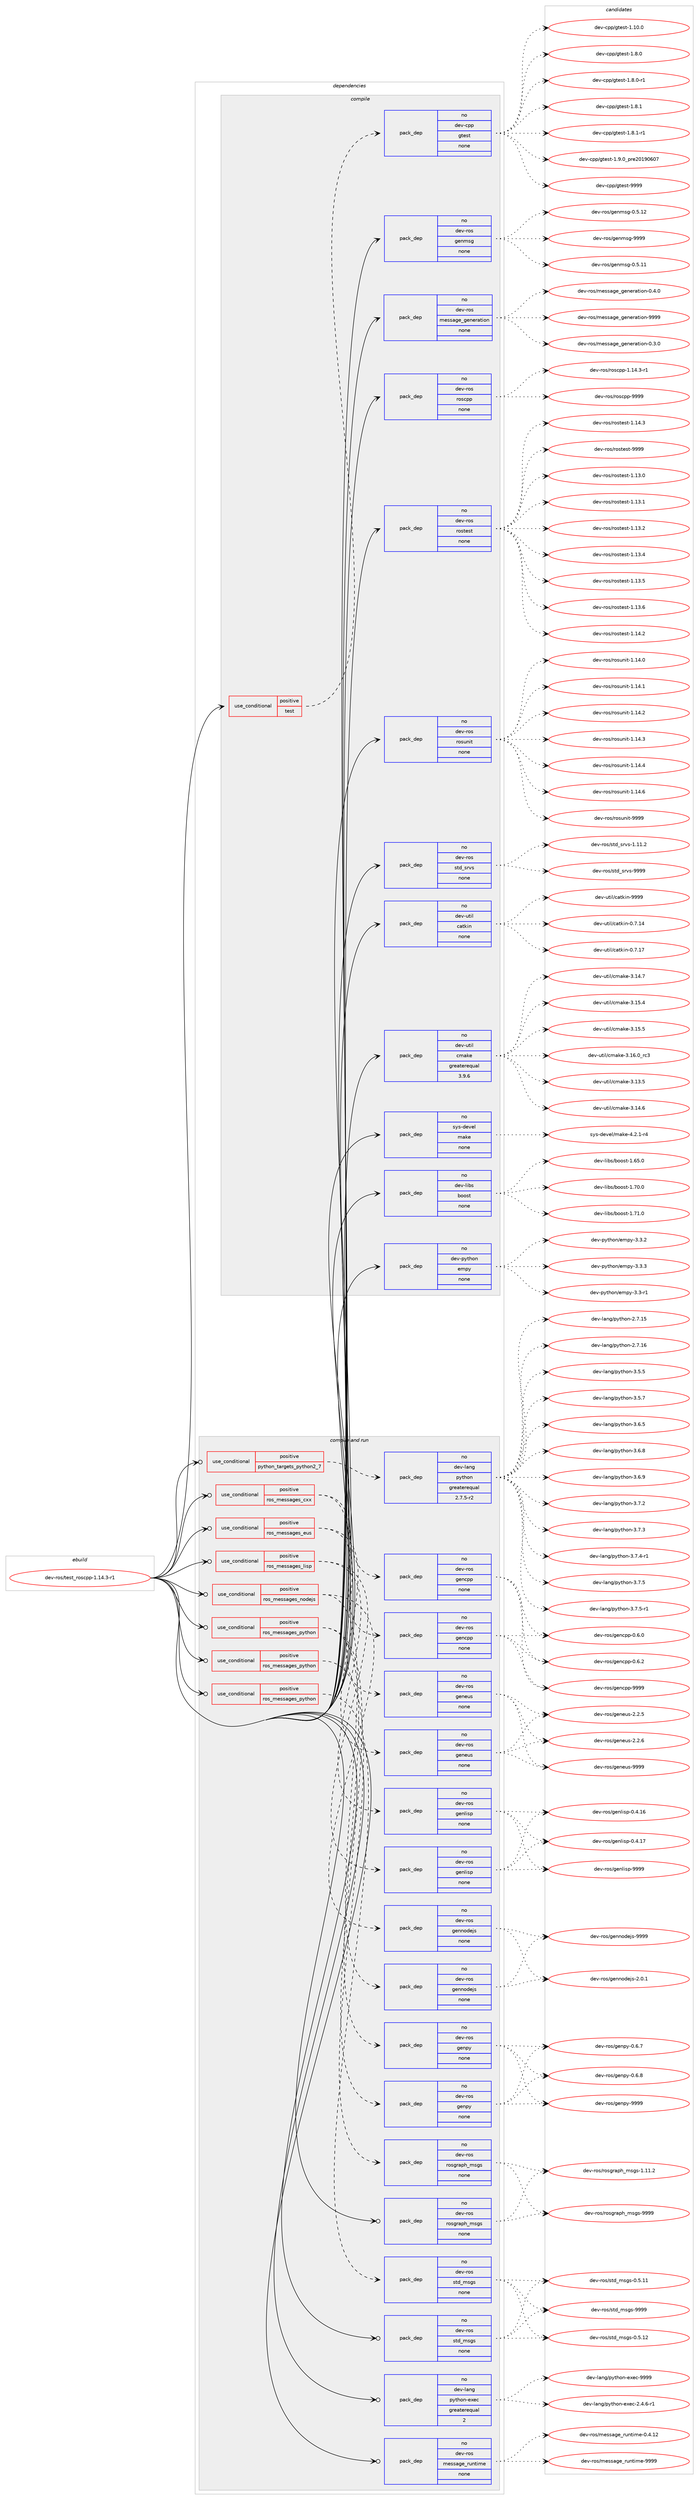 digraph prolog {

# *************
# Graph options
# *************

newrank=true;
concentrate=true;
compound=true;
graph [rankdir=LR,fontname=Helvetica,fontsize=10,ranksep=1.5];#, ranksep=2.5, nodesep=0.2];
edge  [arrowhead=vee];
node  [fontname=Helvetica,fontsize=10];

# **********
# The ebuild
# **********

subgraph cluster_leftcol {
color=gray;
rank=same;
label=<<i>ebuild</i>>;
id [label="dev-ros/test_roscpp-1.14.3-r1", color=red, width=4, href="../dev-ros/test_roscpp-1.14.3-r1.svg"];
}

# ****************
# The dependencies
# ****************

subgraph cluster_midcol {
color=gray;
label=<<i>dependencies</i>>;
subgraph cluster_compile {
fillcolor="#eeeeee";
style=filled;
label=<<i>compile</i>>;
subgraph cond155740 {
dependency668735 [label=<<TABLE BORDER="0" CELLBORDER="1" CELLSPACING="0" CELLPADDING="4"><TR><TD ROWSPAN="3" CELLPADDING="10">use_conditional</TD></TR><TR><TD>positive</TD></TR><TR><TD>test</TD></TR></TABLE>>, shape=none, color=red];
subgraph pack501089 {
dependency668736 [label=<<TABLE BORDER="0" CELLBORDER="1" CELLSPACING="0" CELLPADDING="4" WIDTH="220"><TR><TD ROWSPAN="6" CELLPADDING="30">pack_dep</TD></TR><TR><TD WIDTH="110">no</TD></TR><TR><TD>dev-cpp</TD></TR><TR><TD>gtest</TD></TR><TR><TD>none</TD></TR><TR><TD></TD></TR></TABLE>>, shape=none, color=blue];
}
dependency668735:e -> dependency668736:w [weight=20,style="dashed",arrowhead="vee"];
}
id:e -> dependency668735:w [weight=20,style="solid",arrowhead="vee"];
subgraph pack501090 {
dependency668737 [label=<<TABLE BORDER="0" CELLBORDER="1" CELLSPACING="0" CELLPADDING="4" WIDTH="220"><TR><TD ROWSPAN="6" CELLPADDING="30">pack_dep</TD></TR><TR><TD WIDTH="110">no</TD></TR><TR><TD>dev-libs</TD></TR><TR><TD>boost</TD></TR><TR><TD>none</TD></TR><TR><TD></TD></TR></TABLE>>, shape=none, color=blue];
}
id:e -> dependency668737:w [weight=20,style="solid",arrowhead="vee"];
subgraph pack501091 {
dependency668738 [label=<<TABLE BORDER="0" CELLBORDER="1" CELLSPACING="0" CELLPADDING="4" WIDTH="220"><TR><TD ROWSPAN="6" CELLPADDING="30">pack_dep</TD></TR><TR><TD WIDTH="110">no</TD></TR><TR><TD>dev-python</TD></TR><TR><TD>empy</TD></TR><TR><TD>none</TD></TR><TR><TD></TD></TR></TABLE>>, shape=none, color=blue];
}
id:e -> dependency668738:w [weight=20,style="solid",arrowhead="vee"];
subgraph pack501092 {
dependency668739 [label=<<TABLE BORDER="0" CELLBORDER="1" CELLSPACING="0" CELLPADDING="4" WIDTH="220"><TR><TD ROWSPAN="6" CELLPADDING="30">pack_dep</TD></TR><TR><TD WIDTH="110">no</TD></TR><TR><TD>dev-ros</TD></TR><TR><TD>genmsg</TD></TR><TR><TD>none</TD></TR><TR><TD></TD></TR></TABLE>>, shape=none, color=blue];
}
id:e -> dependency668739:w [weight=20,style="solid",arrowhead="vee"];
subgraph pack501093 {
dependency668740 [label=<<TABLE BORDER="0" CELLBORDER="1" CELLSPACING="0" CELLPADDING="4" WIDTH="220"><TR><TD ROWSPAN="6" CELLPADDING="30">pack_dep</TD></TR><TR><TD WIDTH="110">no</TD></TR><TR><TD>dev-ros</TD></TR><TR><TD>message_generation</TD></TR><TR><TD>none</TD></TR><TR><TD></TD></TR></TABLE>>, shape=none, color=blue];
}
id:e -> dependency668740:w [weight=20,style="solid",arrowhead="vee"];
subgraph pack501094 {
dependency668741 [label=<<TABLE BORDER="0" CELLBORDER="1" CELLSPACING="0" CELLPADDING="4" WIDTH="220"><TR><TD ROWSPAN="6" CELLPADDING="30">pack_dep</TD></TR><TR><TD WIDTH="110">no</TD></TR><TR><TD>dev-ros</TD></TR><TR><TD>roscpp</TD></TR><TR><TD>none</TD></TR><TR><TD></TD></TR></TABLE>>, shape=none, color=blue];
}
id:e -> dependency668741:w [weight=20,style="solid",arrowhead="vee"];
subgraph pack501095 {
dependency668742 [label=<<TABLE BORDER="0" CELLBORDER="1" CELLSPACING="0" CELLPADDING="4" WIDTH="220"><TR><TD ROWSPAN="6" CELLPADDING="30">pack_dep</TD></TR><TR><TD WIDTH="110">no</TD></TR><TR><TD>dev-ros</TD></TR><TR><TD>rostest</TD></TR><TR><TD>none</TD></TR><TR><TD></TD></TR></TABLE>>, shape=none, color=blue];
}
id:e -> dependency668742:w [weight=20,style="solid",arrowhead="vee"];
subgraph pack501096 {
dependency668743 [label=<<TABLE BORDER="0" CELLBORDER="1" CELLSPACING="0" CELLPADDING="4" WIDTH="220"><TR><TD ROWSPAN="6" CELLPADDING="30">pack_dep</TD></TR><TR><TD WIDTH="110">no</TD></TR><TR><TD>dev-ros</TD></TR><TR><TD>rosunit</TD></TR><TR><TD>none</TD></TR><TR><TD></TD></TR></TABLE>>, shape=none, color=blue];
}
id:e -> dependency668743:w [weight=20,style="solid",arrowhead="vee"];
subgraph pack501097 {
dependency668744 [label=<<TABLE BORDER="0" CELLBORDER="1" CELLSPACING="0" CELLPADDING="4" WIDTH="220"><TR><TD ROWSPAN="6" CELLPADDING="30">pack_dep</TD></TR><TR><TD WIDTH="110">no</TD></TR><TR><TD>dev-ros</TD></TR><TR><TD>std_srvs</TD></TR><TR><TD>none</TD></TR><TR><TD></TD></TR></TABLE>>, shape=none, color=blue];
}
id:e -> dependency668744:w [weight=20,style="solid",arrowhead="vee"];
subgraph pack501098 {
dependency668745 [label=<<TABLE BORDER="0" CELLBORDER="1" CELLSPACING="0" CELLPADDING="4" WIDTH="220"><TR><TD ROWSPAN="6" CELLPADDING="30">pack_dep</TD></TR><TR><TD WIDTH="110">no</TD></TR><TR><TD>dev-util</TD></TR><TR><TD>catkin</TD></TR><TR><TD>none</TD></TR><TR><TD></TD></TR></TABLE>>, shape=none, color=blue];
}
id:e -> dependency668745:w [weight=20,style="solid",arrowhead="vee"];
subgraph pack501099 {
dependency668746 [label=<<TABLE BORDER="0" CELLBORDER="1" CELLSPACING="0" CELLPADDING="4" WIDTH="220"><TR><TD ROWSPAN="6" CELLPADDING="30">pack_dep</TD></TR><TR><TD WIDTH="110">no</TD></TR><TR><TD>dev-util</TD></TR><TR><TD>cmake</TD></TR><TR><TD>greaterequal</TD></TR><TR><TD>3.9.6</TD></TR></TABLE>>, shape=none, color=blue];
}
id:e -> dependency668746:w [weight=20,style="solid",arrowhead="vee"];
subgraph pack501100 {
dependency668747 [label=<<TABLE BORDER="0" CELLBORDER="1" CELLSPACING="0" CELLPADDING="4" WIDTH="220"><TR><TD ROWSPAN="6" CELLPADDING="30">pack_dep</TD></TR><TR><TD WIDTH="110">no</TD></TR><TR><TD>sys-devel</TD></TR><TR><TD>make</TD></TR><TR><TD>none</TD></TR><TR><TD></TD></TR></TABLE>>, shape=none, color=blue];
}
id:e -> dependency668747:w [weight=20,style="solid",arrowhead="vee"];
}
subgraph cluster_compileandrun {
fillcolor="#eeeeee";
style=filled;
label=<<i>compile and run</i>>;
subgraph cond155741 {
dependency668748 [label=<<TABLE BORDER="0" CELLBORDER="1" CELLSPACING="0" CELLPADDING="4"><TR><TD ROWSPAN="3" CELLPADDING="10">use_conditional</TD></TR><TR><TD>positive</TD></TR><TR><TD>python_targets_python2_7</TD></TR></TABLE>>, shape=none, color=red];
subgraph pack501101 {
dependency668749 [label=<<TABLE BORDER="0" CELLBORDER="1" CELLSPACING="0" CELLPADDING="4" WIDTH="220"><TR><TD ROWSPAN="6" CELLPADDING="30">pack_dep</TD></TR><TR><TD WIDTH="110">no</TD></TR><TR><TD>dev-lang</TD></TR><TR><TD>python</TD></TR><TR><TD>greaterequal</TD></TR><TR><TD>2.7.5-r2</TD></TR></TABLE>>, shape=none, color=blue];
}
dependency668748:e -> dependency668749:w [weight=20,style="dashed",arrowhead="vee"];
}
id:e -> dependency668748:w [weight=20,style="solid",arrowhead="odotvee"];
subgraph cond155742 {
dependency668750 [label=<<TABLE BORDER="0" CELLBORDER="1" CELLSPACING="0" CELLPADDING="4"><TR><TD ROWSPAN="3" CELLPADDING="10">use_conditional</TD></TR><TR><TD>positive</TD></TR><TR><TD>ros_messages_cxx</TD></TR></TABLE>>, shape=none, color=red];
subgraph pack501102 {
dependency668751 [label=<<TABLE BORDER="0" CELLBORDER="1" CELLSPACING="0" CELLPADDING="4" WIDTH="220"><TR><TD ROWSPAN="6" CELLPADDING="30">pack_dep</TD></TR><TR><TD WIDTH="110">no</TD></TR><TR><TD>dev-ros</TD></TR><TR><TD>gencpp</TD></TR><TR><TD>none</TD></TR><TR><TD></TD></TR></TABLE>>, shape=none, color=blue];
}
dependency668750:e -> dependency668751:w [weight=20,style="dashed",arrowhead="vee"];
subgraph pack501103 {
dependency668752 [label=<<TABLE BORDER="0" CELLBORDER="1" CELLSPACING="0" CELLPADDING="4" WIDTH="220"><TR><TD ROWSPAN="6" CELLPADDING="30">pack_dep</TD></TR><TR><TD WIDTH="110">no</TD></TR><TR><TD>dev-ros</TD></TR><TR><TD>gencpp</TD></TR><TR><TD>none</TD></TR><TR><TD></TD></TR></TABLE>>, shape=none, color=blue];
}
dependency668750:e -> dependency668752:w [weight=20,style="dashed",arrowhead="vee"];
}
id:e -> dependency668750:w [weight=20,style="solid",arrowhead="odotvee"];
subgraph cond155743 {
dependency668753 [label=<<TABLE BORDER="0" CELLBORDER="1" CELLSPACING="0" CELLPADDING="4"><TR><TD ROWSPAN="3" CELLPADDING="10">use_conditional</TD></TR><TR><TD>positive</TD></TR><TR><TD>ros_messages_eus</TD></TR></TABLE>>, shape=none, color=red];
subgraph pack501104 {
dependency668754 [label=<<TABLE BORDER="0" CELLBORDER="1" CELLSPACING="0" CELLPADDING="4" WIDTH="220"><TR><TD ROWSPAN="6" CELLPADDING="30">pack_dep</TD></TR><TR><TD WIDTH="110">no</TD></TR><TR><TD>dev-ros</TD></TR><TR><TD>geneus</TD></TR><TR><TD>none</TD></TR><TR><TD></TD></TR></TABLE>>, shape=none, color=blue];
}
dependency668753:e -> dependency668754:w [weight=20,style="dashed",arrowhead="vee"];
subgraph pack501105 {
dependency668755 [label=<<TABLE BORDER="0" CELLBORDER="1" CELLSPACING="0" CELLPADDING="4" WIDTH="220"><TR><TD ROWSPAN="6" CELLPADDING="30">pack_dep</TD></TR><TR><TD WIDTH="110">no</TD></TR><TR><TD>dev-ros</TD></TR><TR><TD>geneus</TD></TR><TR><TD>none</TD></TR><TR><TD></TD></TR></TABLE>>, shape=none, color=blue];
}
dependency668753:e -> dependency668755:w [weight=20,style="dashed",arrowhead="vee"];
}
id:e -> dependency668753:w [weight=20,style="solid",arrowhead="odotvee"];
subgraph cond155744 {
dependency668756 [label=<<TABLE BORDER="0" CELLBORDER="1" CELLSPACING="0" CELLPADDING="4"><TR><TD ROWSPAN="3" CELLPADDING="10">use_conditional</TD></TR><TR><TD>positive</TD></TR><TR><TD>ros_messages_lisp</TD></TR></TABLE>>, shape=none, color=red];
subgraph pack501106 {
dependency668757 [label=<<TABLE BORDER="0" CELLBORDER="1" CELLSPACING="0" CELLPADDING="4" WIDTH="220"><TR><TD ROWSPAN="6" CELLPADDING="30">pack_dep</TD></TR><TR><TD WIDTH="110">no</TD></TR><TR><TD>dev-ros</TD></TR><TR><TD>genlisp</TD></TR><TR><TD>none</TD></TR><TR><TD></TD></TR></TABLE>>, shape=none, color=blue];
}
dependency668756:e -> dependency668757:w [weight=20,style="dashed",arrowhead="vee"];
subgraph pack501107 {
dependency668758 [label=<<TABLE BORDER="0" CELLBORDER="1" CELLSPACING="0" CELLPADDING="4" WIDTH="220"><TR><TD ROWSPAN="6" CELLPADDING="30">pack_dep</TD></TR><TR><TD WIDTH="110">no</TD></TR><TR><TD>dev-ros</TD></TR><TR><TD>genlisp</TD></TR><TR><TD>none</TD></TR><TR><TD></TD></TR></TABLE>>, shape=none, color=blue];
}
dependency668756:e -> dependency668758:w [weight=20,style="dashed",arrowhead="vee"];
}
id:e -> dependency668756:w [weight=20,style="solid",arrowhead="odotvee"];
subgraph cond155745 {
dependency668759 [label=<<TABLE BORDER="0" CELLBORDER="1" CELLSPACING="0" CELLPADDING="4"><TR><TD ROWSPAN="3" CELLPADDING="10">use_conditional</TD></TR><TR><TD>positive</TD></TR><TR><TD>ros_messages_nodejs</TD></TR></TABLE>>, shape=none, color=red];
subgraph pack501108 {
dependency668760 [label=<<TABLE BORDER="0" CELLBORDER="1" CELLSPACING="0" CELLPADDING="4" WIDTH="220"><TR><TD ROWSPAN="6" CELLPADDING="30">pack_dep</TD></TR><TR><TD WIDTH="110">no</TD></TR><TR><TD>dev-ros</TD></TR><TR><TD>gennodejs</TD></TR><TR><TD>none</TD></TR><TR><TD></TD></TR></TABLE>>, shape=none, color=blue];
}
dependency668759:e -> dependency668760:w [weight=20,style="dashed",arrowhead="vee"];
subgraph pack501109 {
dependency668761 [label=<<TABLE BORDER="0" CELLBORDER="1" CELLSPACING="0" CELLPADDING="4" WIDTH="220"><TR><TD ROWSPAN="6" CELLPADDING="30">pack_dep</TD></TR><TR><TD WIDTH="110">no</TD></TR><TR><TD>dev-ros</TD></TR><TR><TD>gennodejs</TD></TR><TR><TD>none</TD></TR><TR><TD></TD></TR></TABLE>>, shape=none, color=blue];
}
dependency668759:e -> dependency668761:w [weight=20,style="dashed",arrowhead="vee"];
}
id:e -> dependency668759:w [weight=20,style="solid",arrowhead="odotvee"];
subgraph cond155746 {
dependency668762 [label=<<TABLE BORDER="0" CELLBORDER="1" CELLSPACING="0" CELLPADDING="4"><TR><TD ROWSPAN="3" CELLPADDING="10">use_conditional</TD></TR><TR><TD>positive</TD></TR><TR><TD>ros_messages_python</TD></TR></TABLE>>, shape=none, color=red];
subgraph pack501110 {
dependency668763 [label=<<TABLE BORDER="0" CELLBORDER="1" CELLSPACING="0" CELLPADDING="4" WIDTH="220"><TR><TD ROWSPAN="6" CELLPADDING="30">pack_dep</TD></TR><TR><TD WIDTH="110">no</TD></TR><TR><TD>dev-ros</TD></TR><TR><TD>genpy</TD></TR><TR><TD>none</TD></TR><TR><TD></TD></TR></TABLE>>, shape=none, color=blue];
}
dependency668762:e -> dependency668763:w [weight=20,style="dashed",arrowhead="vee"];
subgraph pack501111 {
dependency668764 [label=<<TABLE BORDER="0" CELLBORDER="1" CELLSPACING="0" CELLPADDING="4" WIDTH="220"><TR><TD ROWSPAN="6" CELLPADDING="30">pack_dep</TD></TR><TR><TD WIDTH="110">no</TD></TR><TR><TD>dev-ros</TD></TR><TR><TD>genpy</TD></TR><TR><TD>none</TD></TR><TR><TD></TD></TR></TABLE>>, shape=none, color=blue];
}
dependency668762:e -> dependency668764:w [weight=20,style="dashed",arrowhead="vee"];
}
id:e -> dependency668762:w [weight=20,style="solid",arrowhead="odotvee"];
subgraph cond155747 {
dependency668765 [label=<<TABLE BORDER="0" CELLBORDER="1" CELLSPACING="0" CELLPADDING="4"><TR><TD ROWSPAN="3" CELLPADDING="10">use_conditional</TD></TR><TR><TD>positive</TD></TR><TR><TD>ros_messages_python</TD></TR></TABLE>>, shape=none, color=red];
subgraph pack501112 {
dependency668766 [label=<<TABLE BORDER="0" CELLBORDER="1" CELLSPACING="0" CELLPADDING="4" WIDTH="220"><TR><TD ROWSPAN="6" CELLPADDING="30">pack_dep</TD></TR><TR><TD WIDTH="110">no</TD></TR><TR><TD>dev-ros</TD></TR><TR><TD>rosgraph_msgs</TD></TR><TR><TD>none</TD></TR><TR><TD></TD></TR></TABLE>>, shape=none, color=blue];
}
dependency668765:e -> dependency668766:w [weight=20,style="dashed",arrowhead="vee"];
}
id:e -> dependency668765:w [weight=20,style="solid",arrowhead="odotvee"];
subgraph cond155748 {
dependency668767 [label=<<TABLE BORDER="0" CELLBORDER="1" CELLSPACING="0" CELLPADDING="4"><TR><TD ROWSPAN="3" CELLPADDING="10">use_conditional</TD></TR><TR><TD>positive</TD></TR><TR><TD>ros_messages_python</TD></TR></TABLE>>, shape=none, color=red];
subgraph pack501113 {
dependency668768 [label=<<TABLE BORDER="0" CELLBORDER="1" CELLSPACING="0" CELLPADDING="4" WIDTH="220"><TR><TD ROWSPAN="6" CELLPADDING="30">pack_dep</TD></TR><TR><TD WIDTH="110">no</TD></TR><TR><TD>dev-ros</TD></TR><TR><TD>std_msgs</TD></TR><TR><TD>none</TD></TR><TR><TD></TD></TR></TABLE>>, shape=none, color=blue];
}
dependency668767:e -> dependency668768:w [weight=20,style="dashed",arrowhead="vee"];
}
id:e -> dependency668767:w [weight=20,style="solid",arrowhead="odotvee"];
subgraph pack501114 {
dependency668769 [label=<<TABLE BORDER="0" CELLBORDER="1" CELLSPACING="0" CELLPADDING="4" WIDTH="220"><TR><TD ROWSPAN="6" CELLPADDING="30">pack_dep</TD></TR><TR><TD WIDTH="110">no</TD></TR><TR><TD>dev-lang</TD></TR><TR><TD>python-exec</TD></TR><TR><TD>greaterequal</TD></TR><TR><TD>2</TD></TR></TABLE>>, shape=none, color=blue];
}
id:e -> dependency668769:w [weight=20,style="solid",arrowhead="odotvee"];
subgraph pack501115 {
dependency668770 [label=<<TABLE BORDER="0" CELLBORDER="1" CELLSPACING="0" CELLPADDING="4" WIDTH="220"><TR><TD ROWSPAN="6" CELLPADDING="30">pack_dep</TD></TR><TR><TD WIDTH="110">no</TD></TR><TR><TD>dev-ros</TD></TR><TR><TD>message_runtime</TD></TR><TR><TD>none</TD></TR><TR><TD></TD></TR></TABLE>>, shape=none, color=blue];
}
id:e -> dependency668770:w [weight=20,style="solid",arrowhead="odotvee"];
subgraph pack501116 {
dependency668771 [label=<<TABLE BORDER="0" CELLBORDER="1" CELLSPACING="0" CELLPADDING="4" WIDTH="220"><TR><TD ROWSPAN="6" CELLPADDING="30">pack_dep</TD></TR><TR><TD WIDTH="110">no</TD></TR><TR><TD>dev-ros</TD></TR><TR><TD>rosgraph_msgs</TD></TR><TR><TD>none</TD></TR><TR><TD></TD></TR></TABLE>>, shape=none, color=blue];
}
id:e -> dependency668771:w [weight=20,style="solid",arrowhead="odotvee"];
subgraph pack501117 {
dependency668772 [label=<<TABLE BORDER="0" CELLBORDER="1" CELLSPACING="0" CELLPADDING="4" WIDTH="220"><TR><TD ROWSPAN="6" CELLPADDING="30">pack_dep</TD></TR><TR><TD WIDTH="110">no</TD></TR><TR><TD>dev-ros</TD></TR><TR><TD>std_msgs</TD></TR><TR><TD>none</TD></TR><TR><TD></TD></TR></TABLE>>, shape=none, color=blue];
}
id:e -> dependency668772:w [weight=20,style="solid",arrowhead="odotvee"];
}
subgraph cluster_run {
fillcolor="#eeeeee";
style=filled;
label=<<i>run</i>>;
}
}

# **************
# The candidates
# **************

subgraph cluster_choices {
rank=same;
color=gray;
label=<<i>candidates</i>>;

subgraph choice501089 {
color=black;
nodesep=1;
choice10010111845991121124710311610111511645494649484648 [label="dev-cpp/gtest-1.10.0", color=red, width=4,href="../dev-cpp/gtest-1.10.0.svg"];
choice100101118459911211247103116101115116454946564648 [label="dev-cpp/gtest-1.8.0", color=red, width=4,href="../dev-cpp/gtest-1.8.0.svg"];
choice1001011184599112112471031161011151164549465646484511449 [label="dev-cpp/gtest-1.8.0-r1", color=red, width=4,href="../dev-cpp/gtest-1.8.0-r1.svg"];
choice100101118459911211247103116101115116454946564649 [label="dev-cpp/gtest-1.8.1", color=red, width=4,href="../dev-cpp/gtest-1.8.1.svg"];
choice1001011184599112112471031161011151164549465646494511449 [label="dev-cpp/gtest-1.8.1-r1", color=red, width=4,href="../dev-cpp/gtest-1.8.1-r1.svg"];
choice100101118459911211247103116101115116454946574648951121141015048495748544855 [label="dev-cpp/gtest-1.9.0_pre20190607", color=red, width=4,href="../dev-cpp/gtest-1.9.0_pre20190607.svg"];
choice1001011184599112112471031161011151164557575757 [label="dev-cpp/gtest-9999", color=red, width=4,href="../dev-cpp/gtest-9999.svg"];
dependency668736:e -> choice10010111845991121124710311610111511645494649484648:w [style=dotted,weight="100"];
dependency668736:e -> choice100101118459911211247103116101115116454946564648:w [style=dotted,weight="100"];
dependency668736:e -> choice1001011184599112112471031161011151164549465646484511449:w [style=dotted,weight="100"];
dependency668736:e -> choice100101118459911211247103116101115116454946564649:w [style=dotted,weight="100"];
dependency668736:e -> choice1001011184599112112471031161011151164549465646494511449:w [style=dotted,weight="100"];
dependency668736:e -> choice100101118459911211247103116101115116454946574648951121141015048495748544855:w [style=dotted,weight="100"];
dependency668736:e -> choice1001011184599112112471031161011151164557575757:w [style=dotted,weight="100"];
}
subgraph choice501090 {
color=black;
nodesep=1;
choice1001011184510810598115479811111111511645494654534648 [label="dev-libs/boost-1.65.0", color=red, width=4,href="../dev-libs/boost-1.65.0.svg"];
choice1001011184510810598115479811111111511645494655484648 [label="dev-libs/boost-1.70.0", color=red, width=4,href="../dev-libs/boost-1.70.0.svg"];
choice1001011184510810598115479811111111511645494655494648 [label="dev-libs/boost-1.71.0", color=red, width=4,href="../dev-libs/boost-1.71.0.svg"];
dependency668737:e -> choice1001011184510810598115479811111111511645494654534648:w [style=dotted,weight="100"];
dependency668737:e -> choice1001011184510810598115479811111111511645494655484648:w [style=dotted,weight="100"];
dependency668737:e -> choice1001011184510810598115479811111111511645494655494648:w [style=dotted,weight="100"];
}
subgraph choice501091 {
color=black;
nodesep=1;
choice1001011184511212111610411111047101109112121455146514511449 [label="dev-python/empy-3.3-r1", color=red, width=4,href="../dev-python/empy-3.3-r1.svg"];
choice1001011184511212111610411111047101109112121455146514650 [label="dev-python/empy-3.3.2", color=red, width=4,href="../dev-python/empy-3.3.2.svg"];
choice1001011184511212111610411111047101109112121455146514651 [label="dev-python/empy-3.3.3", color=red, width=4,href="../dev-python/empy-3.3.3.svg"];
dependency668738:e -> choice1001011184511212111610411111047101109112121455146514511449:w [style=dotted,weight="100"];
dependency668738:e -> choice1001011184511212111610411111047101109112121455146514650:w [style=dotted,weight="100"];
dependency668738:e -> choice1001011184511212111610411111047101109112121455146514651:w [style=dotted,weight="100"];
}
subgraph choice501092 {
color=black;
nodesep=1;
choice100101118451141111154710310111010911510345484653464949 [label="dev-ros/genmsg-0.5.11", color=red, width=4,href="../dev-ros/genmsg-0.5.11.svg"];
choice100101118451141111154710310111010911510345484653464950 [label="dev-ros/genmsg-0.5.12", color=red, width=4,href="../dev-ros/genmsg-0.5.12.svg"];
choice10010111845114111115471031011101091151034557575757 [label="dev-ros/genmsg-9999", color=red, width=4,href="../dev-ros/genmsg-9999.svg"];
dependency668739:e -> choice100101118451141111154710310111010911510345484653464949:w [style=dotted,weight="100"];
dependency668739:e -> choice100101118451141111154710310111010911510345484653464950:w [style=dotted,weight="100"];
dependency668739:e -> choice10010111845114111115471031011101091151034557575757:w [style=dotted,weight="100"];
}
subgraph choice501093 {
color=black;
nodesep=1;
choice1001011184511411111547109101115115971031019510310111010111497116105111110454846514648 [label="dev-ros/message_generation-0.3.0", color=red, width=4,href="../dev-ros/message_generation-0.3.0.svg"];
choice1001011184511411111547109101115115971031019510310111010111497116105111110454846524648 [label="dev-ros/message_generation-0.4.0", color=red, width=4,href="../dev-ros/message_generation-0.4.0.svg"];
choice10010111845114111115471091011151159710310195103101110101114971161051111104557575757 [label="dev-ros/message_generation-9999", color=red, width=4,href="../dev-ros/message_generation-9999.svg"];
dependency668740:e -> choice1001011184511411111547109101115115971031019510310111010111497116105111110454846514648:w [style=dotted,weight="100"];
dependency668740:e -> choice1001011184511411111547109101115115971031019510310111010111497116105111110454846524648:w [style=dotted,weight="100"];
dependency668740:e -> choice10010111845114111115471091011151159710310195103101110101114971161051111104557575757:w [style=dotted,weight="100"];
}
subgraph choice501094 {
color=black;
nodesep=1;
choice100101118451141111154711411111599112112454946495246514511449 [label="dev-ros/roscpp-1.14.3-r1", color=red, width=4,href="../dev-ros/roscpp-1.14.3-r1.svg"];
choice1001011184511411111547114111115991121124557575757 [label="dev-ros/roscpp-9999", color=red, width=4,href="../dev-ros/roscpp-9999.svg"];
dependency668741:e -> choice100101118451141111154711411111599112112454946495246514511449:w [style=dotted,weight="100"];
dependency668741:e -> choice1001011184511411111547114111115991121124557575757:w [style=dotted,weight="100"];
}
subgraph choice501095 {
color=black;
nodesep=1;
choice100101118451141111154711411111511610111511645494649514648 [label="dev-ros/rostest-1.13.0", color=red, width=4,href="../dev-ros/rostest-1.13.0.svg"];
choice100101118451141111154711411111511610111511645494649514649 [label="dev-ros/rostest-1.13.1", color=red, width=4,href="../dev-ros/rostest-1.13.1.svg"];
choice100101118451141111154711411111511610111511645494649514650 [label="dev-ros/rostest-1.13.2", color=red, width=4,href="../dev-ros/rostest-1.13.2.svg"];
choice100101118451141111154711411111511610111511645494649514652 [label="dev-ros/rostest-1.13.4", color=red, width=4,href="../dev-ros/rostest-1.13.4.svg"];
choice100101118451141111154711411111511610111511645494649514653 [label="dev-ros/rostest-1.13.5", color=red, width=4,href="../dev-ros/rostest-1.13.5.svg"];
choice100101118451141111154711411111511610111511645494649514654 [label="dev-ros/rostest-1.13.6", color=red, width=4,href="../dev-ros/rostest-1.13.6.svg"];
choice100101118451141111154711411111511610111511645494649524650 [label="dev-ros/rostest-1.14.2", color=red, width=4,href="../dev-ros/rostest-1.14.2.svg"];
choice100101118451141111154711411111511610111511645494649524651 [label="dev-ros/rostest-1.14.3", color=red, width=4,href="../dev-ros/rostest-1.14.3.svg"];
choice10010111845114111115471141111151161011151164557575757 [label="dev-ros/rostest-9999", color=red, width=4,href="../dev-ros/rostest-9999.svg"];
dependency668742:e -> choice100101118451141111154711411111511610111511645494649514648:w [style=dotted,weight="100"];
dependency668742:e -> choice100101118451141111154711411111511610111511645494649514649:w [style=dotted,weight="100"];
dependency668742:e -> choice100101118451141111154711411111511610111511645494649514650:w [style=dotted,weight="100"];
dependency668742:e -> choice100101118451141111154711411111511610111511645494649514652:w [style=dotted,weight="100"];
dependency668742:e -> choice100101118451141111154711411111511610111511645494649514653:w [style=dotted,weight="100"];
dependency668742:e -> choice100101118451141111154711411111511610111511645494649514654:w [style=dotted,weight="100"];
dependency668742:e -> choice100101118451141111154711411111511610111511645494649524650:w [style=dotted,weight="100"];
dependency668742:e -> choice100101118451141111154711411111511610111511645494649524651:w [style=dotted,weight="100"];
dependency668742:e -> choice10010111845114111115471141111151161011151164557575757:w [style=dotted,weight="100"];
}
subgraph choice501096 {
color=black;
nodesep=1;
choice100101118451141111154711411111511711010511645494649524648 [label="dev-ros/rosunit-1.14.0", color=red, width=4,href="../dev-ros/rosunit-1.14.0.svg"];
choice100101118451141111154711411111511711010511645494649524649 [label="dev-ros/rosunit-1.14.1", color=red, width=4,href="../dev-ros/rosunit-1.14.1.svg"];
choice100101118451141111154711411111511711010511645494649524650 [label="dev-ros/rosunit-1.14.2", color=red, width=4,href="../dev-ros/rosunit-1.14.2.svg"];
choice100101118451141111154711411111511711010511645494649524651 [label="dev-ros/rosunit-1.14.3", color=red, width=4,href="../dev-ros/rosunit-1.14.3.svg"];
choice100101118451141111154711411111511711010511645494649524652 [label="dev-ros/rosunit-1.14.4", color=red, width=4,href="../dev-ros/rosunit-1.14.4.svg"];
choice100101118451141111154711411111511711010511645494649524654 [label="dev-ros/rosunit-1.14.6", color=red, width=4,href="../dev-ros/rosunit-1.14.6.svg"];
choice10010111845114111115471141111151171101051164557575757 [label="dev-ros/rosunit-9999", color=red, width=4,href="../dev-ros/rosunit-9999.svg"];
dependency668743:e -> choice100101118451141111154711411111511711010511645494649524648:w [style=dotted,weight="100"];
dependency668743:e -> choice100101118451141111154711411111511711010511645494649524649:w [style=dotted,weight="100"];
dependency668743:e -> choice100101118451141111154711411111511711010511645494649524650:w [style=dotted,weight="100"];
dependency668743:e -> choice100101118451141111154711411111511711010511645494649524651:w [style=dotted,weight="100"];
dependency668743:e -> choice100101118451141111154711411111511711010511645494649524652:w [style=dotted,weight="100"];
dependency668743:e -> choice100101118451141111154711411111511711010511645494649524654:w [style=dotted,weight="100"];
dependency668743:e -> choice10010111845114111115471141111151171101051164557575757:w [style=dotted,weight="100"];
}
subgraph choice501097 {
color=black;
nodesep=1;
choice10010111845114111115471151161009511511411811545494649494650 [label="dev-ros/std_srvs-1.11.2", color=red, width=4,href="../dev-ros/std_srvs-1.11.2.svg"];
choice1001011184511411111547115116100951151141181154557575757 [label="dev-ros/std_srvs-9999", color=red, width=4,href="../dev-ros/std_srvs-9999.svg"];
dependency668744:e -> choice10010111845114111115471151161009511511411811545494649494650:w [style=dotted,weight="100"];
dependency668744:e -> choice1001011184511411111547115116100951151141181154557575757:w [style=dotted,weight="100"];
}
subgraph choice501098 {
color=black;
nodesep=1;
choice1001011184511711610510847999711610710511045484655464952 [label="dev-util/catkin-0.7.14", color=red, width=4,href="../dev-util/catkin-0.7.14.svg"];
choice1001011184511711610510847999711610710511045484655464955 [label="dev-util/catkin-0.7.17", color=red, width=4,href="../dev-util/catkin-0.7.17.svg"];
choice100101118451171161051084799971161071051104557575757 [label="dev-util/catkin-9999", color=red, width=4,href="../dev-util/catkin-9999.svg"];
dependency668745:e -> choice1001011184511711610510847999711610710511045484655464952:w [style=dotted,weight="100"];
dependency668745:e -> choice1001011184511711610510847999711610710511045484655464955:w [style=dotted,weight="100"];
dependency668745:e -> choice100101118451171161051084799971161071051104557575757:w [style=dotted,weight="100"];
}
subgraph choice501099 {
color=black;
nodesep=1;
choice1001011184511711610510847991099710710145514649514653 [label="dev-util/cmake-3.13.5", color=red, width=4,href="../dev-util/cmake-3.13.5.svg"];
choice1001011184511711610510847991099710710145514649524654 [label="dev-util/cmake-3.14.6", color=red, width=4,href="../dev-util/cmake-3.14.6.svg"];
choice1001011184511711610510847991099710710145514649524655 [label="dev-util/cmake-3.14.7", color=red, width=4,href="../dev-util/cmake-3.14.7.svg"];
choice1001011184511711610510847991099710710145514649534652 [label="dev-util/cmake-3.15.4", color=red, width=4,href="../dev-util/cmake-3.15.4.svg"];
choice1001011184511711610510847991099710710145514649534653 [label="dev-util/cmake-3.15.5", color=red, width=4,href="../dev-util/cmake-3.15.5.svg"];
choice1001011184511711610510847991099710710145514649544648951149951 [label="dev-util/cmake-3.16.0_rc3", color=red, width=4,href="../dev-util/cmake-3.16.0_rc3.svg"];
dependency668746:e -> choice1001011184511711610510847991099710710145514649514653:w [style=dotted,weight="100"];
dependency668746:e -> choice1001011184511711610510847991099710710145514649524654:w [style=dotted,weight="100"];
dependency668746:e -> choice1001011184511711610510847991099710710145514649524655:w [style=dotted,weight="100"];
dependency668746:e -> choice1001011184511711610510847991099710710145514649534652:w [style=dotted,weight="100"];
dependency668746:e -> choice1001011184511711610510847991099710710145514649534653:w [style=dotted,weight="100"];
dependency668746:e -> choice1001011184511711610510847991099710710145514649544648951149951:w [style=dotted,weight="100"];
}
subgraph choice501100 {
color=black;
nodesep=1;
choice1151211154510010111810110847109971071014552465046494511452 [label="sys-devel/make-4.2.1-r4", color=red, width=4,href="../sys-devel/make-4.2.1-r4.svg"];
dependency668747:e -> choice1151211154510010111810110847109971071014552465046494511452:w [style=dotted,weight="100"];
}
subgraph choice501101 {
color=black;
nodesep=1;
choice10010111845108971101034711212111610411111045504655464953 [label="dev-lang/python-2.7.15", color=red, width=4,href="../dev-lang/python-2.7.15.svg"];
choice10010111845108971101034711212111610411111045504655464954 [label="dev-lang/python-2.7.16", color=red, width=4,href="../dev-lang/python-2.7.16.svg"];
choice100101118451089711010347112121116104111110455146534653 [label="dev-lang/python-3.5.5", color=red, width=4,href="../dev-lang/python-3.5.5.svg"];
choice100101118451089711010347112121116104111110455146534655 [label="dev-lang/python-3.5.7", color=red, width=4,href="../dev-lang/python-3.5.7.svg"];
choice100101118451089711010347112121116104111110455146544653 [label="dev-lang/python-3.6.5", color=red, width=4,href="../dev-lang/python-3.6.5.svg"];
choice100101118451089711010347112121116104111110455146544656 [label="dev-lang/python-3.6.8", color=red, width=4,href="../dev-lang/python-3.6.8.svg"];
choice100101118451089711010347112121116104111110455146544657 [label="dev-lang/python-3.6.9", color=red, width=4,href="../dev-lang/python-3.6.9.svg"];
choice100101118451089711010347112121116104111110455146554650 [label="dev-lang/python-3.7.2", color=red, width=4,href="../dev-lang/python-3.7.2.svg"];
choice100101118451089711010347112121116104111110455146554651 [label="dev-lang/python-3.7.3", color=red, width=4,href="../dev-lang/python-3.7.3.svg"];
choice1001011184510897110103471121211161041111104551465546524511449 [label="dev-lang/python-3.7.4-r1", color=red, width=4,href="../dev-lang/python-3.7.4-r1.svg"];
choice100101118451089711010347112121116104111110455146554653 [label="dev-lang/python-3.7.5", color=red, width=4,href="../dev-lang/python-3.7.5.svg"];
choice1001011184510897110103471121211161041111104551465546534511449 [label="dev-lang/python-3.7.5-r1", color=red, width=4,href="../dev-lang/python-3.7.5-r1.svg"];
dependency668749:e -> choice10010111845108971101034711212111610411111045504655464953:w [style=dotted,weight="100"];
dependency668749:e -> choice10010111845108971101034711212111610411111045504655464954:w [style=dotted,weight="100"];
dependency668749:e -> choice100101118451089711010347112121116104111110455146534653:w [style=dotted,weight="100"];
dependency668749:e -> choice100101118451089711010347112121116104111110455146534655:w [style=dotted,weight="100"];
dependency668749:e -> choice100101118451089711010347112121116104111110455146544653:w [style=dotted,weight="100"];
dependency668749:e -> choice100101118451089711010347112121116104111110455146544656:w [style=dotted,weight="100"];
dependency668749:e -> choice100101118451089711010347112121116104111110455146544657:w [style=dotted,weight="100"];
dependency668749:e -> choice100101118451089711010347112121116104111110455146554650:w [style=dotted,weight="100"];
dependency668749:e -> choice100101118451089711010347112121116104111110455146554651:w [style=dotted,weight="100"];
dependency668749:e -> choice1001011184510897110103471121211161041111104551465546524511449:w [style=dotted,weight="100"];
dependency668749:e -> choice100101118451089711010347112121116104111110455146554653:w [style=dotted,weight="100"];
dependency668749:e -> choice1001011184510897110103471121211161041111104551465546534511449:w [style=dotted,weight="100"];
}
subgraph choice501102 {
color=black;
nodesep=1;
choice100101118451141111154710310111099112112454846544648 [label="dev-ros/gencpp-0.6.0", color=red, width=4,href="../dev-ros/gencpp-0.6.0.svg"];
choice100101118451141111154710310111099112112454846544650 [label="dev-ros/gencpp-0.6.2", color=red, width=4,href="../dev-ros/gencpp-0.6.2.svg"];
choice1001011184511411111547103101110991121124557575757 [label="dev-ros/gencpp-9999", color=red, width=4,href="../dev-ros/gencpp-9999.svg"];
dependency668751:e -> choice100101118451141111154710310111099112112454846544648:w [style=dotted,weight="100"];
dependency668751:e -> choice100101118451141111154710310111099112112454846544650:w [style=dotted,weight="100"];
dependency668751:e -> choice1001011184511411111547103101110991121124557575757:w [style=dotted,weight="100"];
}
subgraph choice501103 {
color=black;
nodesep=1;
choice100101118451141111154710310111099112112454846544648 [label="dev-ros/gencpp-0.6.0", color=red, width=4,href="../dev-ros/gencpp-0.6.0.svg"];
choice100101118451141111154710310111099112112454846544650 [label="dev-ros/gencpp-0.6.2", color=red, width=4,href="../dev-ros/gencpp-0.6.2.svg"];
choice1001011184511411111547103101110991121124557575757 [label="dev-ros/gencpp-9999", color=red, width=4,href="../dev-ros/gencpp-9999.svg"];
dependency668752:e -> choice100101118451141111154710310111099112112454846544648:w [style=dotted,weight="100"];
dependency668752:e -> choice100101118451141111154710310111099112112454846544650:w [style=dotted,weight="100"];
dependency668752:e -> choice1001011184511411111547103101110991121124557575757:w [style=dotted,weight="100"];
}
subgraph choice501104 {
color=black;
nodesep=1;
choice1001011184511411111547103101110101117115455046504653 [label="dev-ros/geneus-2.2.5", color=red, width=4,href="../dev-ros/geneus-2.2.5.svg"];
choice1001011184511411111547103101110101117115455046504654 [label="dev-ros/geneus-2.2.6", color=red, width=4,href="../dev-ros/geneus-2.2.6.svg"];
choice10010111845114111115471031011101011171154557575757 [label="dev-ros/geneus-9999", color=red, width=4,href="../dev-ros/geneus-9999.svg"];
dependency668754:e -> choice1001011184511411111547103101110101117115455046504653:w [style=dotted,weight="100"];
dependency668754:e -> choice1001011184511411111547103101110101117115455046504654:w [style=dotted,weight="100"];
dependency668754:e -> choice10010111845114111115471031011101011171154557575757:w [style=dotted,weight="100"];
}
subgraph choice501105 {
color=black;
nodesep=1;
choice1001011184511411111547103101110101117115455046504653 [label="dev-ros/geneus-2.2.5", color=red, width=4,href="../dev-ros/geneus-2.2.5.svg"];
choice1001011184511411111547103101110101117115455046504654 [label="dev-ros/geneus-2.2.6", color=red, width=4,href="../dev-ros/geneus-2.2.6.svg"];
choice10010111845114111115471031011101011171154557575757 [label="dev-ros/geneus-9999", color=red, width=4,href="../dev-ros/geneus-9999.svg"];
dependency668755:e -> choice1001011184511411111547103101110101117115455046504653:w [style=dotted,weight="100"];
dependency668755:e -> choice1001011184511411111547103101110101117115455046504654:w [style=dotted,weight="100"];
dependency668755:e -> choice10010111845114111115471031011101011171154557575757:w [style=dotted,weight="100"];
}
subgraph choice501106 {
color=black;
nodesep=1;
choice100101118451141111154710310111010810511511245484652464954 [label="dev-ros/genlisp-0.4.16", color=red, width=4,href="../dev-ros/genlisp-0.4.16.svg"];
choice100101118451141111154710310111010810511511245484652464955 [label="dev-ros/genlisp-0.4.17", color=red, width=4,href="../dev-ros/genlisp-0.4.17.svg"];
choice10010111845114111115471031011101081051151124557575757 [label="dev-ros/genlisp-9999", color=red, width=4,href="../dev-ros/genlisp-9999.svg"];
dependency668757:e -> choice100101118451141111154710310111010810511511245484652464954:w [style=dotted,weight="100"];
dependency668757:e -> choice100101118451141111154710310111010810511511245484652464955:w [style=dotted,weight="100"];
dependency668757:e -> choice10010111845114111115471031011101081051151124557575757:w [style=dotted,weight="100"];
}
subgraph choice501107 {
color=black;
nodesep=1;
choice100101118451141111154710310111010810511511245484652464954 [label="dev-ros/genlisp-0.4.16", color=red, width=4,href="../dev-ros/genlisp-0.4.16.svg"];
choice100101118451141111154710310111010810511511245484652464955 [label="dev-ros/genlisp-0.4.17", color=red, width=4,href="../dev-ros/genlisp-0.4.17.svg"];
choice10010111845114111115471031011101081051151124557575757 [label="dev-ros/genlisp-9999", color=red, width=4,href="../dev-ros/genlisp-9999.svg"];
dependency668758:e -> choice100101118451141111154710310111010810511511245484652464954:w [style=dotted,weight="100"];
dependency668758:e -> choice100101118451141111154710310111010810511511245484652464955:w [style=dotted,weight="100"];
dependency668758:e -> choice10010111845114111115471031011101081051151124557575757:w [style=dotted,weight="100"];
}
subgraph choice501108 {
color=black;
nodesep=1;
choice1001011184511411111547103101110110111100101106115455046484649 [label="dev-ros/gennodejs-2.0.1", color=red, width=4,href="../dev-ros/gennodejs-2.0.1.svg"];
choice10010111845114111115471031011101101111001011061154557575757 [label="dev-ros/gennodejs-9999", color=red, width=4,href="../dev-ros/gennodejs-9999.svg"];
dependency668760:e -> choice1001011184511411111547103101110110111100101106115455046484649:w [style=dotted,weight="100"];
dependency668760:e -> choice10010111845114111115471031011101101111001011061154557575757:w [style=dotted,weight="100"];
}
subgraph choice501109 {
color=black;
nodesep=1;
choice1001011184511411111547103101110110111100101106115455046484649 [label="dev-ros/gennodejs-2.0.1", color=red, width=4,href="../dev-ros/gennodejs-2.0.1.svg"];
choice10010111845114111115471031011101101111001011061154557575757 [label="dev-ros/gennodejs-9999", color=red, width=4,href="../dev-ros/gennodejs-9999.svg"];
dependency668761:e -> choice1001011184511411111547103101110110111100101106115455046484649:w [style=dotted,weight="100"];
dependency668761:e -> choice10010111845114111115471031011101101111001011061154557575757:w [style=dotted,weight="100"];
}
subgraph choice501110 {
color=black;
nodesep=1;
choice1001011184511411111547103101110112121454846544655 [label="dev-ros/genpy-0.6.7", color=red, width=4,href="../dev-ros/genpy-0.6.7.svg"];
choice1001011184511411111547103101110112121454846544656 [label="dev-ros/genpy-0.6.8", color=red, width=4,href="../dev-ros/genpy-0.6.8.svg"];
choice10010111845114111115471031011101121214557575757 [label="dev-ros/genpy-9999", color=red, width=4,href="../dev-ros/genpy-9999.svg"];
dependency668763:e -> choice1001011184511411111547103101110112121454846544655:w [style=dotted,weight="100"];
dependency668763:e -> choice1001011184511411111547103101110112121454846544656:w [style=dotted,weight="100"];
dependency668763:e -> choice10010111845114111115471031011101121214557575757:w [style=dotted,weight="100"];
}
subgraph choice501111 {
color=black;
nodesep=1;
choice1001011184511411111547103101110112121454846544655 [label="dev-ros/genpy-0.6.7", color=red, width=4,href="../dev-ros/genpy-0.6.7.svg"];
choice1001011184511411111547103101110112121454846544656 [label="dev-ros/genpy-0.6.8", color=red, width=4,href="../dev-ros/genpy-0.6.8.svg"];
choice10010111845114111115471031011101121214557575757 [label="dev-ros/genpy-9999", color=red, width=4,href="../dev-ros/genpy-9999.svg"];
dependency668764:e -> choice1001011184511411111547103101110112121454846544655:w [style=dotted,weight="100"];
dependency668764:e -> choice1001011184511411111547103101110112121454846544656:w [style=dotted,weight="100"];
dependency668764:e -> choice10010111845114111115471031011101121214557575757:w [style=dotted,weight="100"];
}
subgraph choice501112 {
color=black;
nodesep=1;
choice1001011184511411111547114111115103114971121049510911510311545494649494650 [label="dev-ros/rosgraph_msgs-1.11.2", color=red, width=4,href="../dev-ros/rosgraph_msgs-1.11.2.svg"];
choice100101118451141111154711411111510311497112104951091151031154557575757 [label="dev-ros/rosgraph_msgs-9999", color=red, width=4,href="../dev-ros/rosgraph_msgs-9999.svg"];
dependency668766:e -> choice1001011184511411111547114111115103114971121049510911510311545494649494650:w [style=dotted,weight="100"];
dependency668766:e -> choice100101118451141111154711411111510311497112104951091151031154557575757:w [style=dotted,weight="100"];
}
subgraph choice501113 {
color=black;
nodesep=1;
choice10010111845114111115471151161009510911510311545484653464949 [label="dev-ros/std_msgs-0.5.11", color=red, width=4,href="../dev-ros/std_msgs-0.5.11.svg"];
choice10010111845114111115471151161009510911510311545484653464950 [label="dev-ros/std_msgs-0.5.12", color=red, width=4,href="../dev-ros/std_msgs-0.5.12.svg"];
choice1001011184511411111547115116100951091151031154557575757 [label="dev-ros/std_msgs-9999", color=red, width=4,href="../dev-ros/std_msgs-9999.svg"];
dependency668768:e -> choice10010111845114111115471151161009510911510311545484653464949:w [style=dotted,weight="100"];
dependency668768:e -> choice10010111845114111115471151161009510911510311545484653464950:w [style=dotted,weight="100"];
dependency668768:e -> choice1001011184511411111547115116100951091151031154557575757:w [style=dotted,weight="100"];
}
subgraph choice501114 {
color=black;
nodesep=1;
choice10010111845108971101034711212111610411111045101120101994550465246544511449 [label="dev-lang/python-exec-2.4.6-r1", color=red, width=4,href="../dev-lang/python-exec-2.4.6-r1.svg"];
choice10010111845108971101034711212111610411111045101120101994557575757 [label="dev-lang/python-exec-9999", color=red, width=4,href="../dev-lang/python-exec-9999.svg"];
dependency668769:e -> choice10010111845108971101034711212111610411111045101120101994550465246544511449:w [style=dotted,weight="100"];
dependency668769:e -> choice10010111845108971101034711212111610411111045101120101994557575757:w [style=dotted,weight="100"];
}
subgraph choice501115 {
color=black;
nodesep=1;
choice1001011184511411111547109101115115971031019511411711011610510910145484652464950 [label="dev-ros/message_runtime-0.4.12", color=red, width=4,href="../dev-ros/message_runtime-0.4.12.svg"];
choice100101118451141111154710910111511597103101951141171101161051091014557575757 [label="dev-ros/message_runtime-9999", color=red, width=4,href="../dev-ros/message_runtime-9999.svg"];
dependency668770:e -> choice1001011184511411111547109101115115971031019511411711011610510910145484652464950:w [style=dotted,weight="100"];
dependency668770:e -> choice100101118451141111154710910111511597103101951141171101161051091014557575757:w [style=dotted,weight="100"];
}
subgraph choice501116 {
color=black;
nodesep=1;
choice1001011184511411111547114111115103114971121049510911510311545494649494650 [label="dev-ros/rosgraph_msgs-1.11.2", color=red, width=4,href="../dev-ros/rosgraph_msgs-1.11.2.svg"];
choice100101118451141111154711411111510311497112104951091151031154557575757 [label="dev-ros/rosgraph_msgs-9999", color=red, width=4,href="../dev-ros/rosgraph_msgs-9999.svg"];
dependency668771:e -> choice1001011184511411111547114111115103114971121049510911510311545494649494650:w [style=dotted,weight="100"];
dependency668771:e -> choice100101118451141111154711411111510311497112104951091151031154557575757:w [style=dotted,weight="100"];
}
subgraph choice501117 {
color=black;
nodesep=1;
choice10010111845114111115471151161009510911510311545484653464949 [label="dev-ros/std_msgs-0.5.11", color=red, width=4,href="../dev-ros/std_msgs-0.5.11.svg"];
choice10010111845114111115471151161009510911510311545484653464950 [label="dev-ros/std_msgs-0.5.12", color=red, width=4,href="../dev-ros/std_msgs-0.5.12.svg"];
choice1001011184511411111547115116100951091151031154557575757 [label="dev-ros/std_msgs-9999", color=red, width=4,href="../dev-ros/std_msgs-9999.svg"];
dependency668772:e -> choice10010111845114111115471151161009510911510311545484653464949:w [style=dotted,weight="100"];
dependency668772:e -> choice10010111845114111115471151161009510911510311545484653464950:w [style=dotted,weight="100"];
dependency668772:e -> choice1001011184511411111547115116100951091151031154557575757:w [style=dotted,weight="100"];
}
}

}
